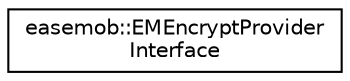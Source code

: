 digraph "Graphical Class Hierarchy"
{
  edge [fontname="Helvetica",fontsize="10",labelfontname="Helvetica",labelfontsize="10"];
  node [fontname="Helvetica",fontsize="10",shape=record];
  rankdir="LR";
  Node1 [label="easemob::EMEncryptProvider\lInterface",height=0.2,width=0.4,color="black", fillcolor="white", style="filled",URL="$classeasemob_1_1EMEncryptProviderInterface.html"];
}
